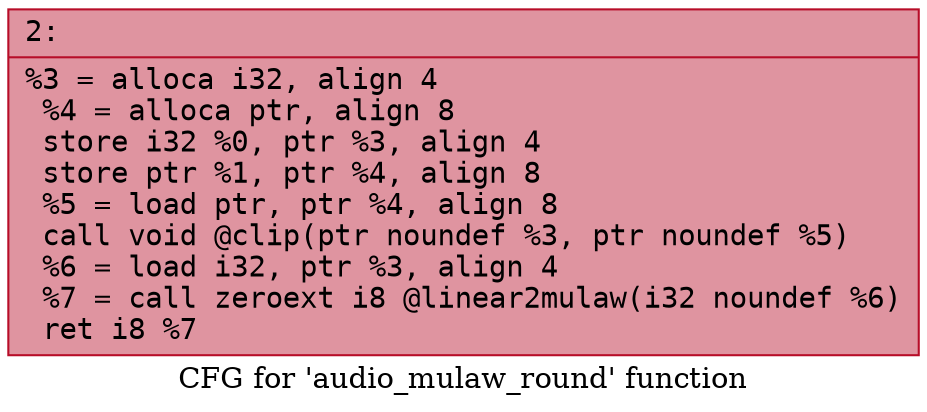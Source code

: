 digraph "CFG for 'audio_mulaw_round' function" {
	label="CFG for 'audio_mulaw_round' function";

	Node0x6000022db2f0 [shape=record,color="#b70d28ff", style=filled, fillcolor="#b70d2870" fontname="Courier",label="{2:\l|  %3 = alloca i32, align 4\l  %4 = alloca ptr, align 8\l  store i32 %0, ptr %3, align 4\l  store ptr %1, ptr %4, align 8\l  %5 = load ptr, ptr %4, align 8\l  call void @clip(ptr noundef %3, ptr noundef %5)\l  %6 = load i32, ptr %3, align 4\l  %7 = call zeroext i8 @linear2mulaw(i32 noundef %6)\l  ret i8 %7\l}"];
}
